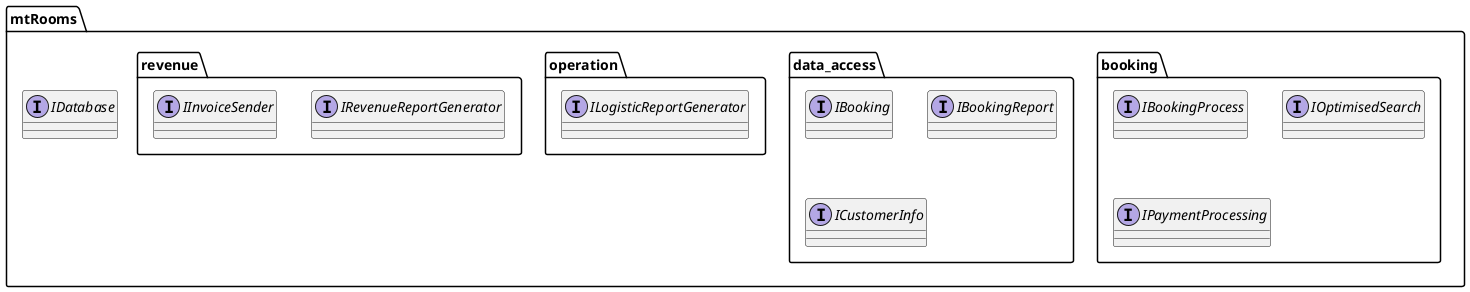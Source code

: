 @startuml

package mtRooms {
    package "booking" {
        interface IBookingProcess
        interface IOptimisedSearch
        interface IPaymentProcessing
    }

    package "data_access" {
        interface IBooking
        interface IBookingReport
        interface ICustomerInfo
    }

    package "operation" {
        interface ILogisticReportGenerator
    }

    package "revenue" {
        interface IRevenueReportGenerator
        interface IInvoiceSender
    }

    interface IDatabase
}

@enduml